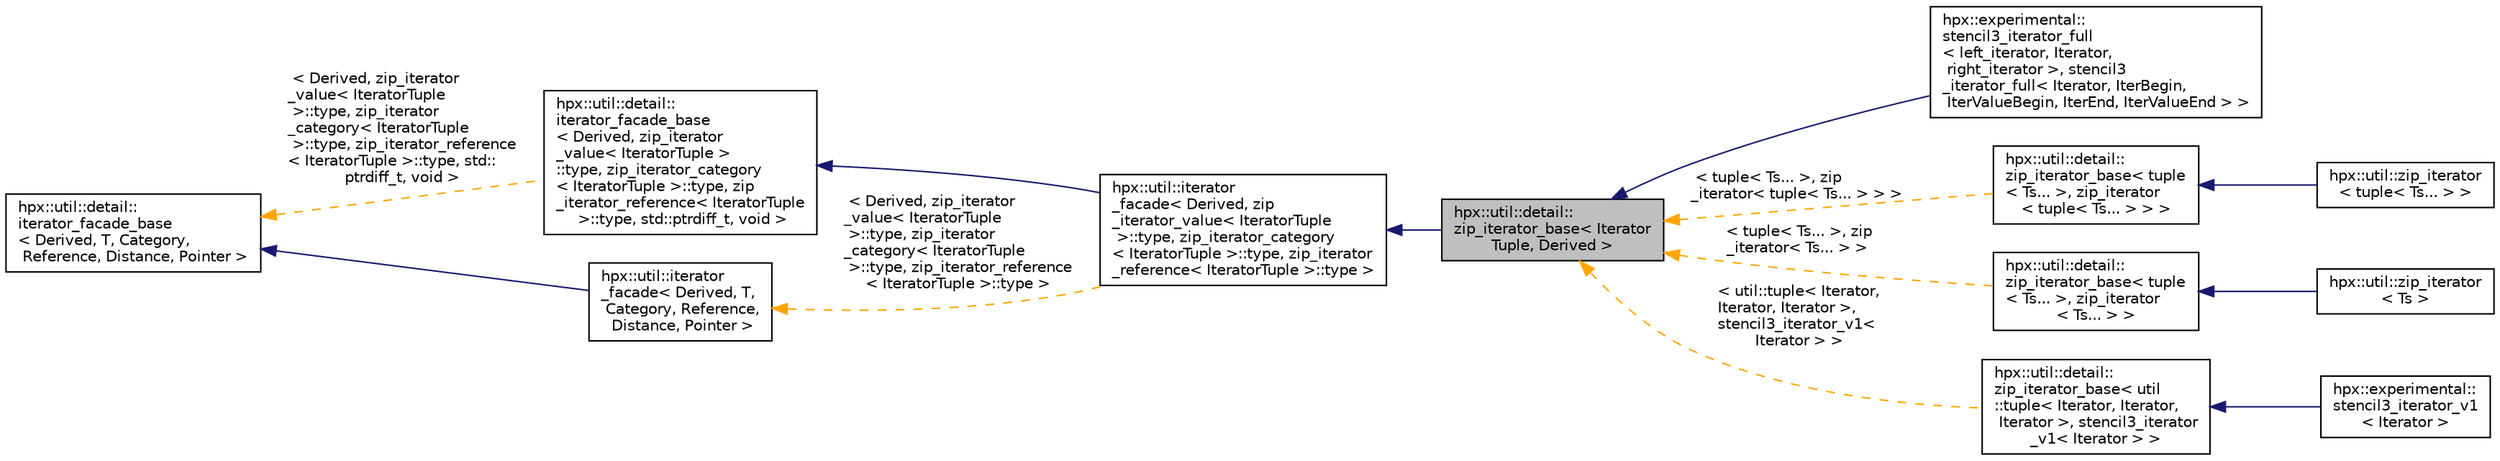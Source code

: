 digraph "hpx::util::detail::zip_iterator_base&lt; IteratorTuple, Derived &gt;"
{
  edge [fontname="Helvetica",fontsize="10",labelfontname="Helvetica",labelfontsize="10"];
  node [fontname="Helvetica",fontsize="10",shape=record];
  rankdir="LR";
  Node0 [label="hpx::util::detail::\lzip_iterator_base\< Iterator\lTuple, Derived \>",height=0.2,width=0.4,color="black", fillcolor="grey75", style="filled", fontcolor="black"];
  Node1 -> Node0 [dir="back",color="midnightblue",fontsize="10",style="solid",fontname="Helvetica"];
  Node1 [label="hpx::util::iterator\l_facade\< Derived, zip\l_iterator_value\< IteratorTuple\l \>::type, zip_iterator_category\l\< IteratorTuple \>::type, zip_iterator\l_reference\< IteratorTuple \>::type \>",height=0.2,width=0.4,color="black", fillcolor="white", style="filled",URL="$db/d7c/structhpx_1_1util_1_1iterator__facade.html"];
  Node2 -> Node1 [dir="back",color="midnightblue",fontsize="10",style="solid",fontname="Helvetica"];
  Node2 [label="hpx::util::detail::\literator_facade_base\l\< Derived, zip_iterator\l_value\< IteratorTuple \>\l::type, zip_iterator_category\l\< IteratorTuple \>::type, zip\l_iterator_reference\< IteratorTuple\l \>::type, std::ptrdiff_t, void \>",height=0.2,width=0.4,color="black", fillcolor="white", style="filled",URL="$d5/d11/classhpx_1_1util_1_1detail_1_1iterator__facade__base.html"];
  Node3 -> Node2 [dir="back",color="orange",fontsize="10",style="dashed",label=" \< Derived, zip_iterator\l_value\< IteratorTuple\l \>::type, zip_iterator\l_category\< IteratorTuple\l \>::type, zip_iterator_reference\l\< IteratorTuple \>::type, std::\lptrdiff_t, void \>" ,fontname="Helvetica"];
  Node3 [label="hpx::util::detail::\literator_facade_base\l\< Derived, T, Category,\l Reference, Distance, Pointer \>",height=0.2,width=0.4,color="black", fillcolor="white", style="filled",URL="$d5/d11/classhpx_1_1util_1_1detail_1_1iterator__facade__base.html"];
  Node4 -> Node1 [dir="back",color="orange",fontsize="10",style="dashed",label=" \< Derived, zip_iterator\l_value\< IteratorTuple\l \>::type, zip_iterator\l_category\< IteratorTuple\l \>::type, zip_iterator_reference\l\< IteratorTuple \>::type \>" ,fontname="Helvetica"];
  Node4 [label="hpx::util::iterator\l_facade\< Derived, T,\l Category, Reference,\l Distance, Pointer \>",height=0.2,width=0.4,color="black", fillcolor="white", style="filled",URL="$db/d7c/structhpx_1_1util_1_1iterator__facade.html"];
  Node3 -> Node4 [dir="back",color="midnightblue",fontsize="10",style="solid",fontname="Helvetica"];
  Node0 -> Node5 [dir="back",color="midnightblue",fontsize="10",style="solid",fontname="Helvetica"];
  Node5 [label="hpx::experimental::\lstencil3_iterator_full\l\< left_iterator, Iterator,\l right_iterator \>, stencil3\l_iterator_full\< Iterator, IterBegin,\l IterValueBegin, IterEnd, IterValueEnd \> \>",height=0.2,width=0.4,color="black", fillcolor="white", style="filled",URL="$df/d0d/classhpx_1_1experimental_1_1stencil3__iterator__full.html"];
  Node0 -> Node6 [dir="back",color="orange",fontsize="10",style="dashed",label=" \< tuple\< Ts... \>, zip\l_iterator\< tuple\< Ts... \> \> \>" ,fontname="Helvetica"];
  Node6 [label="hpx::util::detail::\lzip_iterator_base\< tuple\l\< Ts... \>, zip_iterator\l\< tuple\< Ts... \> \> \>",height=0.2,width=0.4,color="black", fillcolor="white", style="filled",URL="$d8/d23/classhpx_1_1util_1_1detail_1_1zip__iterator__base.html"];
  Node6 -> Node7 [dir="back",color="midnightblue",fontsize="10",style="solid",fontname="Helvetica"];
  Node7 [label="hpx::util::zip_iterator\l\< tuple\< Ts... \> \>",height=0.2,width=0.4,color="black", fillcolor="white", style="filled",URL="$d8/d51/classhpx_1_1util_1_1zip__iterator_3_01tuple_3_01_ts_8_8_8_01_4_01_4.html"];
  Node0 -> Node8 [dir="back",color="orange",fontsize="10",style="dashed",label=" \< tuple\< Ts... \>, zip\l_iterator\< Ts... \> \>" ,fontname="Helvetica"];
  Node8 [label="hpx::util::detail::\lzip_iterator_base\< tuple\l\< Ts... \>, zip_iterator\l\< Ts... \> \>",height=0.2,width=0.4,color="black", fillcolor="white", style="filled",URL="$d8/d23/classhpx_1_1util_1_1detail_1_1zip__iterator__base.html"];
  Node8 -> Node9 [dir="back",color="midnightblue",fontsize="10",style="solid",fontname="Helvetica"];
  Node9 [label="hpx::util::zip_iterator\l\< Ts \>",height=0.2,width=0.4,color="black", fillcolor="white", style="filled",URL="$db/d00/classhpx_1_1util_1_1zip__iterator.html"];
  Node0 -> Node10 [dir="back",color="orange",fontsize="10",style="dashed",label=" \< util::tuple\< Iterator,\l Iterator, Iterator \>,\l stencil3_iterator_v1\<\l Iterator \> \>" ,fontname="Helvetica"];
  Node10 [label="hpx::util::detail::\lzip_iterator_base\< util\l::tuple\< Iterator, Iterator,\l Iterator \>, stencil3_iterator\l_v1\< Iterator \> \>",height=0.2,width=0.4,color="black", fillcolor="white", style="filled",URL="$d8/d23/classhpx_1_1util_1_1detail_1_1zip__iterator__base.html"];
  Node10 -> Node11 [dir="back",color="midnightblue",fontsize="10",style="solid",fontname="Helvetica"];
  Node11 [label="hpx::experimental::\lstencil3_iterator_v1\l\< Iterator \>",height=0.2,width=0.4,color="black", fillcolor="white", style="filled",URL="$df/d74/classhpx_1_1experimental_1_1stencil3__iterator__v1.html"];
}
